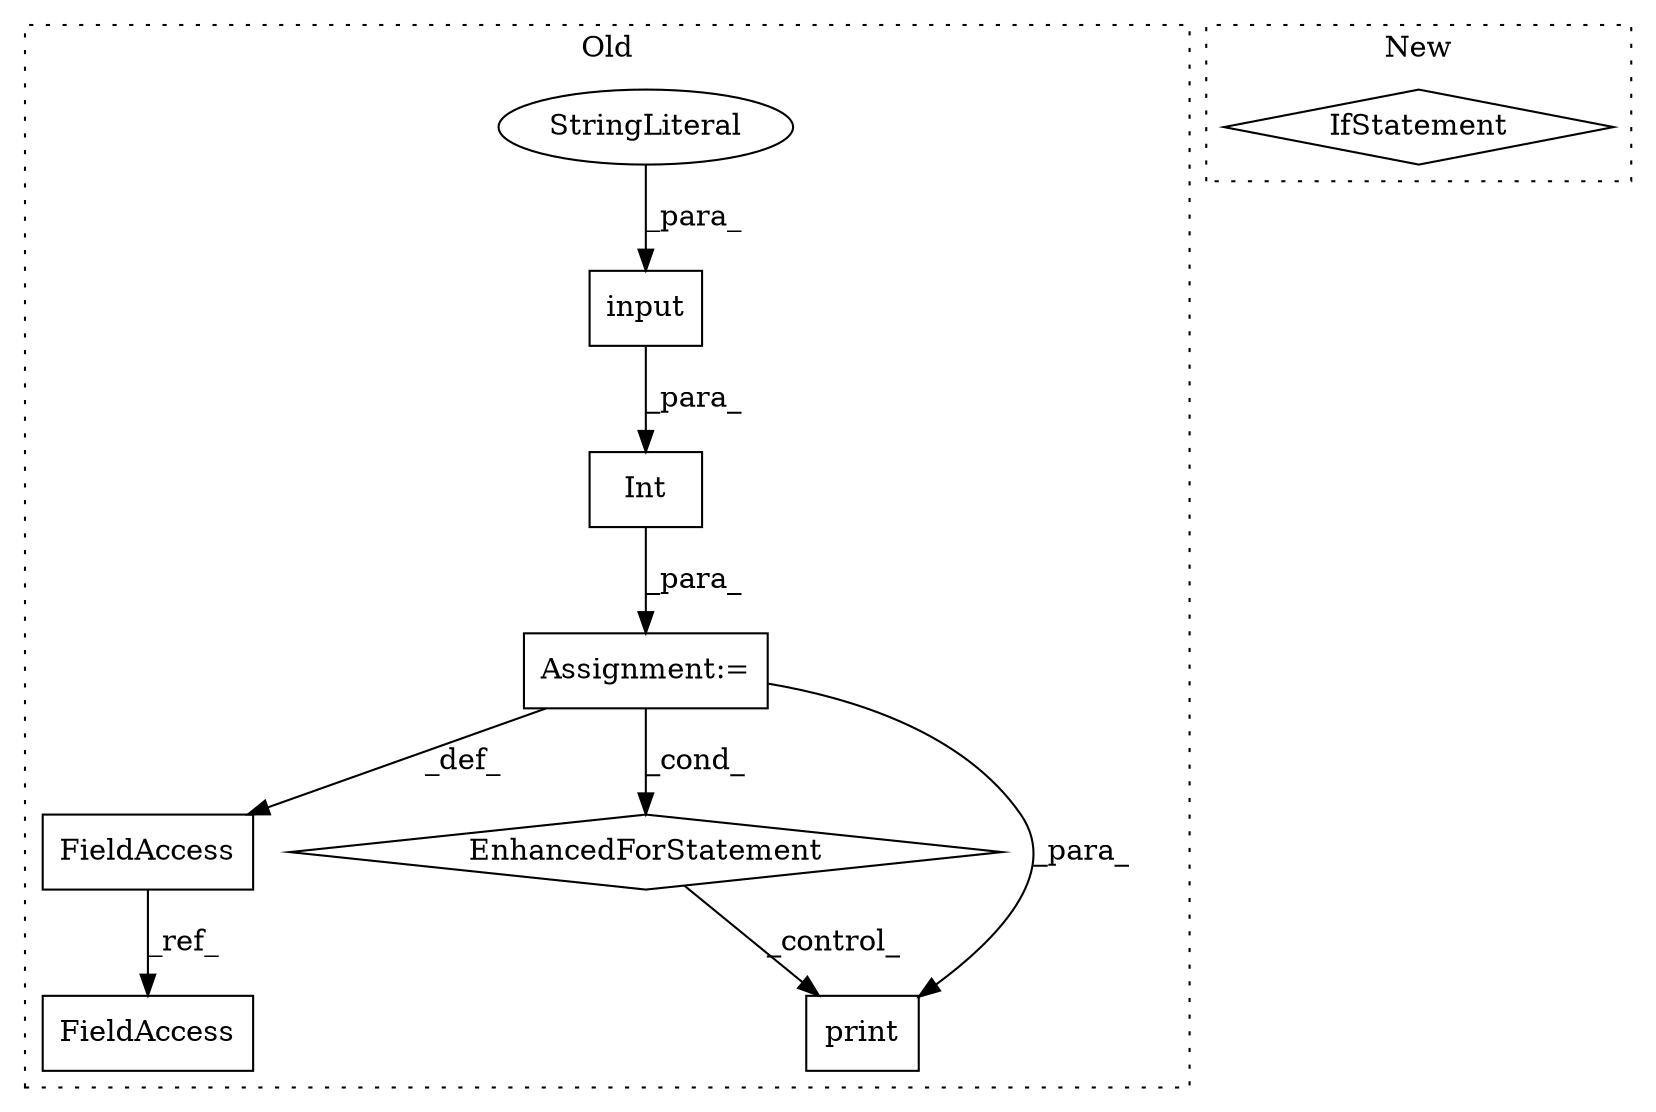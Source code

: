digraph G {
subgraph cluster0 {
1 [label="input" a="32" s="239,294" l="6,1" shape="box"];
3 [label="Assignment:=" a="7" s="234" l="1" shape="box"];
4 [label="StringLiteral" a="45" s="245" l="49" shape="ellipse"];
5 [label="FieldAccess" a="22" s="229" l="5" shape="box"];
6 [label="FieldAccess" a="22" s="476" l="5" shape="box"];
7 [label="Int" a="32" s="235,295" l="4,1" shape="box"];
8 [label="EnhancedForStatement" a="70" s="405,482" l="57,2" shape="diamond"];
9 [label="print" a="32" s="494,513" l="6,1" shape="box"];
label = "Old";
style="dotted";
}
subgraph cluster1 {
2 [label="IfStatement" a="25" s="614,640" l="4,2" shape="diamond"];
label = "New";
style="dotted";
}
1 -> 7 [label="_para_"];
3 -> 9 [label="_para_"];
3 -> 5 [label="_def_"];
3 -> 8 [label="_cond_"];
4 -> 1 [label="_para_"];
5 -> 6 [label="_ref_"];
7 -> 3 [label="_para_"];
8 -> 9 [label="_control_"];
}